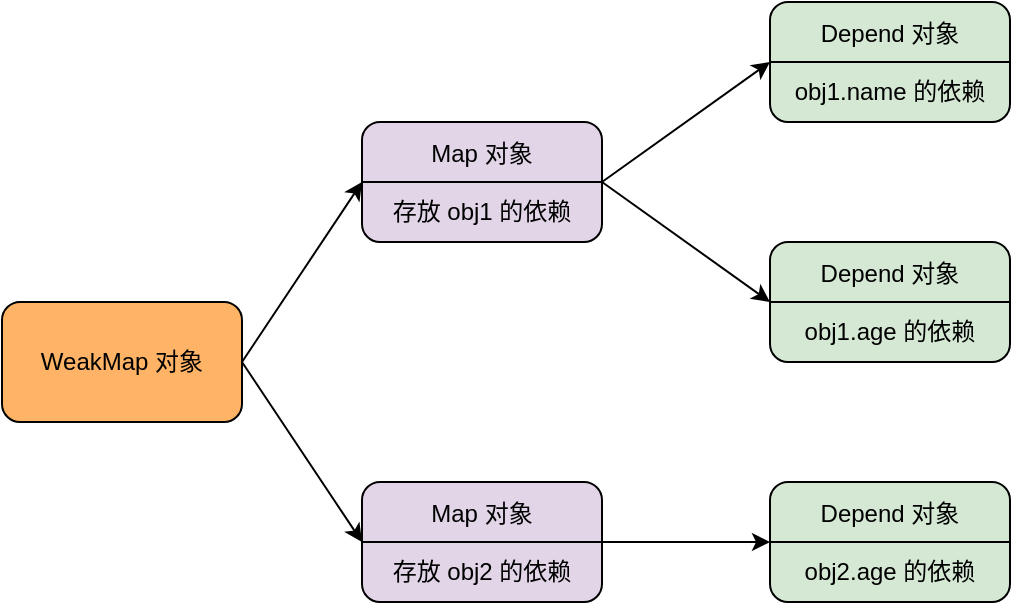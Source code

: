 <mxfile>
    <diagram id="ZkvT3eYgu1bgW3fzrcd7" name="Page-1">
        <mxGraphModel dx="817" dy="482" grid="1" gridSize="10" guides="1" tooltips="1" connect="1" arrows="1" fold="1" page="1" pageScale="1" pageWidth="827" pageHeight="1169" math="0" shadow="0">
            <root>
                <mxCell id="0"/>
                <mxCell id="1" parent="0"/>
                <mxCell id="6" value="" style="group;fillColor=none;strokeColor=none;shadow=1;" vertex="1" connectable="0" parent="1">
                    <mxGeometry x="210" y="150" width="120" height="60" as="geometry"/>
                </mxCell>
                <mxCell id="3" value="Map 对象&lt;br&gt;&lt;br&gt;存放 obj1 的依赖" style="rounded=1;whiteSpace=wrap;html=1;fillColor=#e1d5e7;strokeColor=#000000;" vertex="1" parent="6">
                    <mxGeometry width="120" height="60" as="geometry"/>
                </mxCell>
                <mxCell id="4" value="" style="endArrow=none;html=1;entryX=1;entryY=0.5;entryDx=0;entryDy=0;exitX=0;exitY=0.5;exitDx=0;exitDy=0;" edge="1" parent="6" source="3" target="3">
                    <mxGeometry width="50" height="50" relative="1" as="geometry">
                        <mxPoint x="30" y="29.5" as="sourcePoint"/>
                        <mxPoint x="80" y="29.5" as="targetPoint"/>
                    </mxGeometry>
                </mxCell>
                <mxCell id="2" value="WeakMap 对象" style="rounded=1;whiteSpace=wrap;html=1;fillColor=#FFB366;" vertex="1" parent="1">
                    <mxGeometry x="30" y="240" width="120" height="60" as="geometry"/>
                </mxCell>
                <mxCell id="10" style="edgeStyle=none;html=1;exitX=1;exitY=0.5;exitDx=0;exitDy=0;entryX=0;entryY=0.5;entryDx=0;entryDy=0;" edge="1" parent="1" source="2" target="3">
                    <mxGeometry relative="1" as="geometry"/>
                </mxCell>
                <mxCell id="11" style="edgeStyle=none;html=1;exitX=1;exitY=0.5;exitDx=0;exitDy=0;entryX=0;entryY=0.5;entryDx=0;entryDy=0;" edge="1" parent="1" source="2" target="8">
                    <mxGeometry relative="1" as="geometry"/>
                </mxCell>
                <mxCell id="7" value="" style="group;fillColor=none;" vertex="1" connectable="0" parent="1">
                    <mxGeometry x="210" y="330" width="120" height="60" as="geometry"/>
                </mxCell>
                <mxCell id="8" value="Map 对象&lt;br&gt;&lt;br&gt;存放 obj2 的依赖" style="rounded=1;whiteSpace=wrap;html=1;fillColor=#e1d5e7;strokeColor=#000000;" vertex="1" parent="7">
                    <mxGeometry width="120" height="60" as="geometry"/>
                </mxCell>
                <mxCell id="9" value="" style="endArrow=none;html=1;entryX=1;entryY=0.5;entryDx=0;entryDy=0;exitX=0;exitY=0.5;exitDx=0;exitDy=0;" edge="1" parent="7" source="8" target="8">
                    <mxGeometry width="50" height="50" relative="1" as="geometry">
                        <mxPoint x="30" y="29.5" as="sourcePoint"/>
                        <mxPoint x="80" y="29.5" as="targetPoint"/>
                    </mxGeometry>
                </mxCell>
                <mxCell id="12" value="" style="group" vertex="1" connectable="0" parent="1">
                    <mxGeometry x="414" y="90" width="120" height="60" as="geometry"/>
                </mxCell>
                <mxCell id="13" value="Depend 对象&lt;br&gt;&lt;br&gt;obj1.name 的依赖" style="rounded=1;whiteSpace=wrap;html=1;fillColor=#d5e8d4;strokeColor=#000000;" vertex="1" parent="12">
                    <mxGeometry width="120" height="60" as="geometry"/>
                </mxCell>
                <mxCell id="14" value="" style="endArrow=none;html=1;entryX=1;entryY=0.5;entryDx=0;entryDy=0;exitX=0;exitY=0.5;exitDx=0;exitDy=0;" edge="1" parent="12" source="13" target="13">
                    <mxGeometry width="50" height="50" relative="1" as="geometry">
                        <mxPoint x="30" y="29.5" as="sourcePoint"/>
                        <mxPoint x="80" y="29.5" as="targetPoint"/>
                    </mxGeometry>
                </mxCell>
                <mxCell id="15" value="" style="group" vertex="1" connectable="0" parent="1">
                    <mxGeometry x="414" y="210" width="120" height="60" as="geometry"/>
                </mxCell>
                <mxCell id="16" value="Depend 对象&lt;br&gt;&lt;br&gt;obj1.age 的依赖" style="rounded=1;whiteSpace=wrap;html=1;fillColor=#d5e8d4;strokeColor=#000000;" vertex="1" parent="15">
                    <mxGeometry width="120" height="60" as="geometry"/>
                </mxCell>
                <mxCell id="17" value="" style="endArrow=none;html=1;entryX=1;entryY=0.5;entryDx=0;entryDy=0;exitX=0;exitY=0.5;exitDx=0;exitDy=0;" edge="1" parent="15" source="16" target="16">
                    <mxGeometry width="50" height="50" relative="1" as="geometry">
                        <mxPoint x="30" y="29.5" as="sourcePoint"/>
                        <mxPoint x="80" y="29.5" as="targetPoint"/>
                    </mxGeometry>
                </mxCell>
                <mxCell id="24" value="" style="group;fillColor=#FFFFFF;" vertex="1" connectable="0" parent="1">
                    <mxGeometry x="414" y="330" width="120" height="60" as="geometry"/>
                </mxCell>
                <mxCell id="25" value="Depend 对象&lt;br&gt;&lt;br&gt;obj2.age 的依赖" style="rounded=1;whiteSpace=wrap;html=1;fillColor=#d5e8d4;strokeColor=#000000;" vertex="1" parent="24">
                    <mxGeometry width="120" height="60" as="geometry"/>
                </mxCell>
                <mxCell id="26" value="" style="endArrow=none;html=1;entryX=1;entryY=0.5;entryDx=0;entryDy=0;exitX=0;exitY=0.5;exitDx=0;exitDy=0;" edge="1" parent="24" source="25" target="25">
                    <mxGeometry width="50" height="50" relative="1" as="geometry">
                        <mxPoint x="30" y="29.5" as="sourcePoint"/>
                        <mxPoint x="80" y="29.5" as="targetPoint"/>
                    </mxGeometry>
                </mxCell>
                <mxCell id="30" style="edgeStyle=none;html=1;exitX=1;exitY=0.5;exitDx=0;exitDy=0;entryX=0;entryY=0.5;entryDx=0;entryDy=0;" edge="1" parent="1" source="3" target="13">
                    <mxGeometry relative="1" as="geometry"/>
                </mxCell>
                <mxCell id="31" style="edgeStyle=none;html=1;exitX=1;exitY=0.5;exitDx=0;exitDy=0;entryX=0;entryY=0.5;entryDx=0;entryDy=0;" edge="1" parent="1" source="3" target="16">
                    <mxGeometry relative="1" as="geometry"/>
                </mxCell>
                <mxCell id="32" style="edgeStyle=none;html=1;exitX=1;exitY=0.5;exitDx=0;exitDy=0;entryX=0;entryY=0.5;entryDx=0;entryDy=0;" edge="1" parent="1" source="8" target="25">
                    <mxGeometry relative="1" as="geometry"/>
                </mxCell>
            </root>
        </mxGraphModel>
    </diagram>
</mxfile>